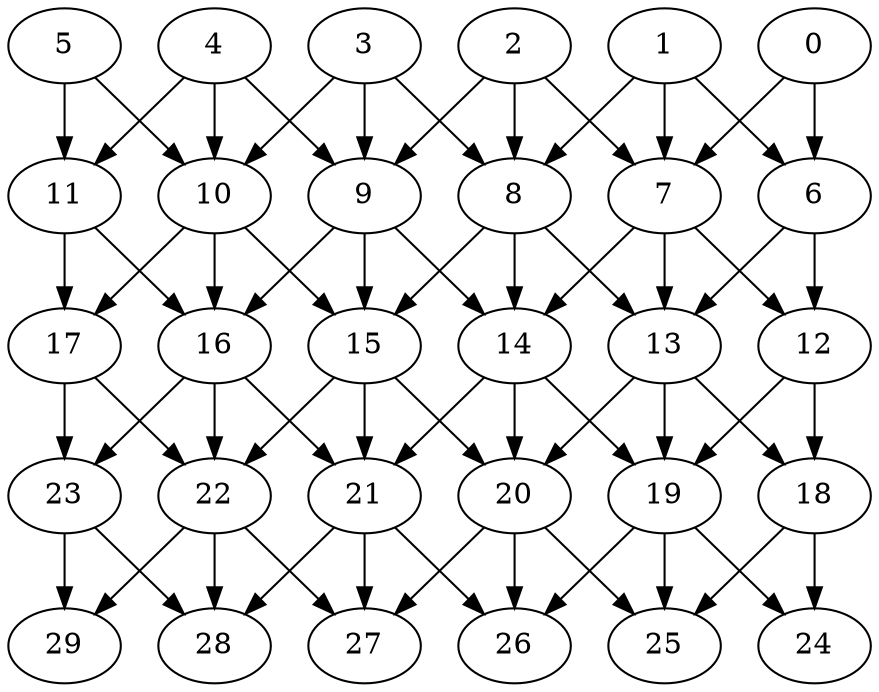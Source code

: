 digraph "Stencil_Nodes_30_CCR_0.10_WeightType_Random#6" {
	graph ["Duplicate states"=0,
		GraphType=Stencil,
		"Max states in OPEN"=0,
		Modes="120000ms; topo-ordered tasks, ; Pruning: task equivalence, fixed order ready list, ; F-value: ; Optimisation: best schedule length (\
SL) optimisation on equal, ",
		NumberOfTasks=30,
		"Pruned using list schedule length"=36044,
		"States removed from OPEN"=0,
		TargetSystem="Homogeneous-6",
		"Time to schedule (ms)"=887,
		"Total idle time"=716,
		"Total schedule length"=824,
		"Total sequential time"=3872,
		"Total states created"=94251
	];
	1	["Finish time"=156,
		Processor=0,
		"Start time"=0,
		Weight=156];
	7	["Finish time"=352,
		Processor=1,
		"Start time"=158,
		Weight=194];
	1 -> 7	[Weight=2];
	6	["Finish time"=350,
		Processor=0,
		"Start time"=156,
		Weight=194];
	1 -> 6	[Weight=10];
	8	["Finish time"=219,
		Processor=4,
		"Start time"=161,
		Weight=58];
	1 -> 8	[Weight=4];
	3	["Finish time"=156,
		Processor=1,
		"Start time"=0,
		Weight=156];
	9	["Finish time"=319,
		Processor=2,
		"Start time"=163,
		Weight=156];
	3 -> 9	[Weight=7];
	10	["Finish time"=311,
		Processor=3,
		"Start time"=175,
		Weight=136];
	3 -> 10	[Weight=2];
	3 -> 8	[Weight=5];
	4	["Finish time"=156,
		Processor=2,
		"Start time"=0,
		Weight=156];
	4 -> 9	[Weight=5];
	4 -> 10	[Weight=3];
	11	["Finish time"=242,
		Processor=5,
		"Start time"=184,
		Weight=58];
	4 -> 11	[Weight=4];
	5	["Finish time"=175,
		Processor=3,
		"Start time"=0,
		Weight=175];
	5 -> 10	[Weight=8];
	5 -> 11	[Weight=9];
	2	["Finish time"=117,
		Processor=4,
		"Start time"=0,
		Weight=117];
	2 -> 7	[Weight=10];
	2 -> 9	[Weight=2];
	2 -> 8	[Weight=5];
	0	["Finish time"=78,
		Processor=5,
		"Start time"=0,
		Weight=78];
	0 -> 7	[Weight=9];
	0 -> 6	[Weight=9];
	13	["Finish time"=551,
		Processor=1,
		"Start time"=357,
		Weight=194];
	7 -> 13	[Weight=9];
	14	["Finish time"=512,
		Processor=4,
		"Start time"=356,
		Weight=156];
	7 -> 14	[Weight=4];
	12	["Finish time"=518,
		Processor=3,
		"Start time"=362,
		Weight=156];
	7 -> 12	[Weight=10];
	6 -> 13	[Weight=7];
	6 -> 12	[Weight=6];
	16	["Finish time"=455,
		Processor=2,
		"Start time"=319,
		Weight=136];
	9 -> 16	[Weight=7];
	9 -> 14	[Weight=4];
	15	["Finish time"=447,
		Processor=0,
		"Start time"=350,
		Weight=97];
	9 -> 15	[Weight=7];
	10 -> 16	[Weight=4];
	17	["Finish time"=431,
		Processor=5,
		"Start time"=314,
		Weight=117];
	10 -> 17	[Weight=3];
	10 -> 15	[Weight=6];
	11 -> 16	[Weight=8];
	11 -> 17	[Weight=9];
	8 -> 13	[Weight=7];
	8 -> 14	[Weight=10];
	8 -> 15	[Weight=5];
	23	["Finish time"=657,
		Processor=5,
		"Start time"=463,
		Weight=194];
	16 -> 23	[Weight=8];
	22	["Finish time"=668,
		Processor=4,
		"Start time"=512,
		Weight=156];
	16 -> 22	[Weight=4];
	21	["Finish time"=654,
		Processor=3,
		"Start time"=518,
		Weight=136];
	16 -> 21	[Weight=4];
	20	["Finish time"=668,
		Processor=1,
		"Start time"=551,
		Weight=117];
	13 -> 20	[Weight=9];
	18	["Finish time"=636,
		Processor=2,
		"Start time"=558,
		Weight=78];
	13 -> 18	[Weight=7];
	19	["Finish time"=600,
		Processor=0,
		"Start time"=561,
		Weight=39];
	13 -> 19	[Weight=10];
	17 -> 23	[Weight=3];
	17 -> 22	[Weight=2];
	14 -> 21	[Weight=2];
	14 -> 20	[Weight=3];
	14 -> 19	[Weight=8];
	12 -> 18	[Weight=10];
	12 -> 19	[Weight=9];
	15 -> 22	[Weight=5];
	15 -> 21	[Weight=6];
	15 -> 20	[Weight=10];
	29	["Finish time"=824,
		Processor=4,
		"Start time"=668,
		Weight=156];
	23 -> 29	[Weight=10];
	28	["Finish time"=814,
		Processor=5,
		"Start time"=736,
		Weight=78];
	23 -> 28	[Weight=5];
	22 -> 29	[Weight=2];
	22 -> 28	[Weight=8];
	27	["Finish time"=736,
		Processor=5,
		"Start time"=678,
		Weight=58];
	22 -> 27	[Weight=10];
	26	["Finish time"=824,
		Processor=1,
		"Start time"=668,
		Weight=156];
	21 -> 26	[Weight=7];
	21 -> 28	[Weight=3];
	21 -> 27	[Weight=3];
	20 -> 26	[Weight=9];
	20 -> 27	[Weight=4];
	25	["Finish time"=715,
		Processor=3,
		"Start time"=676,
		Weight=39];
	20 -> 25	[Weight=8];
	24	["Finish time"=811,
		Processor=2,
		"Start time"=636,
		Weight=175];
	18 -> 24	[Weight=2];
	18 -> 25	[Weight=7];
	19 -> 24	[Weight=2];
	19 -> 26	[Weight=3];
	19 -> 25	[Weight=4];
}
